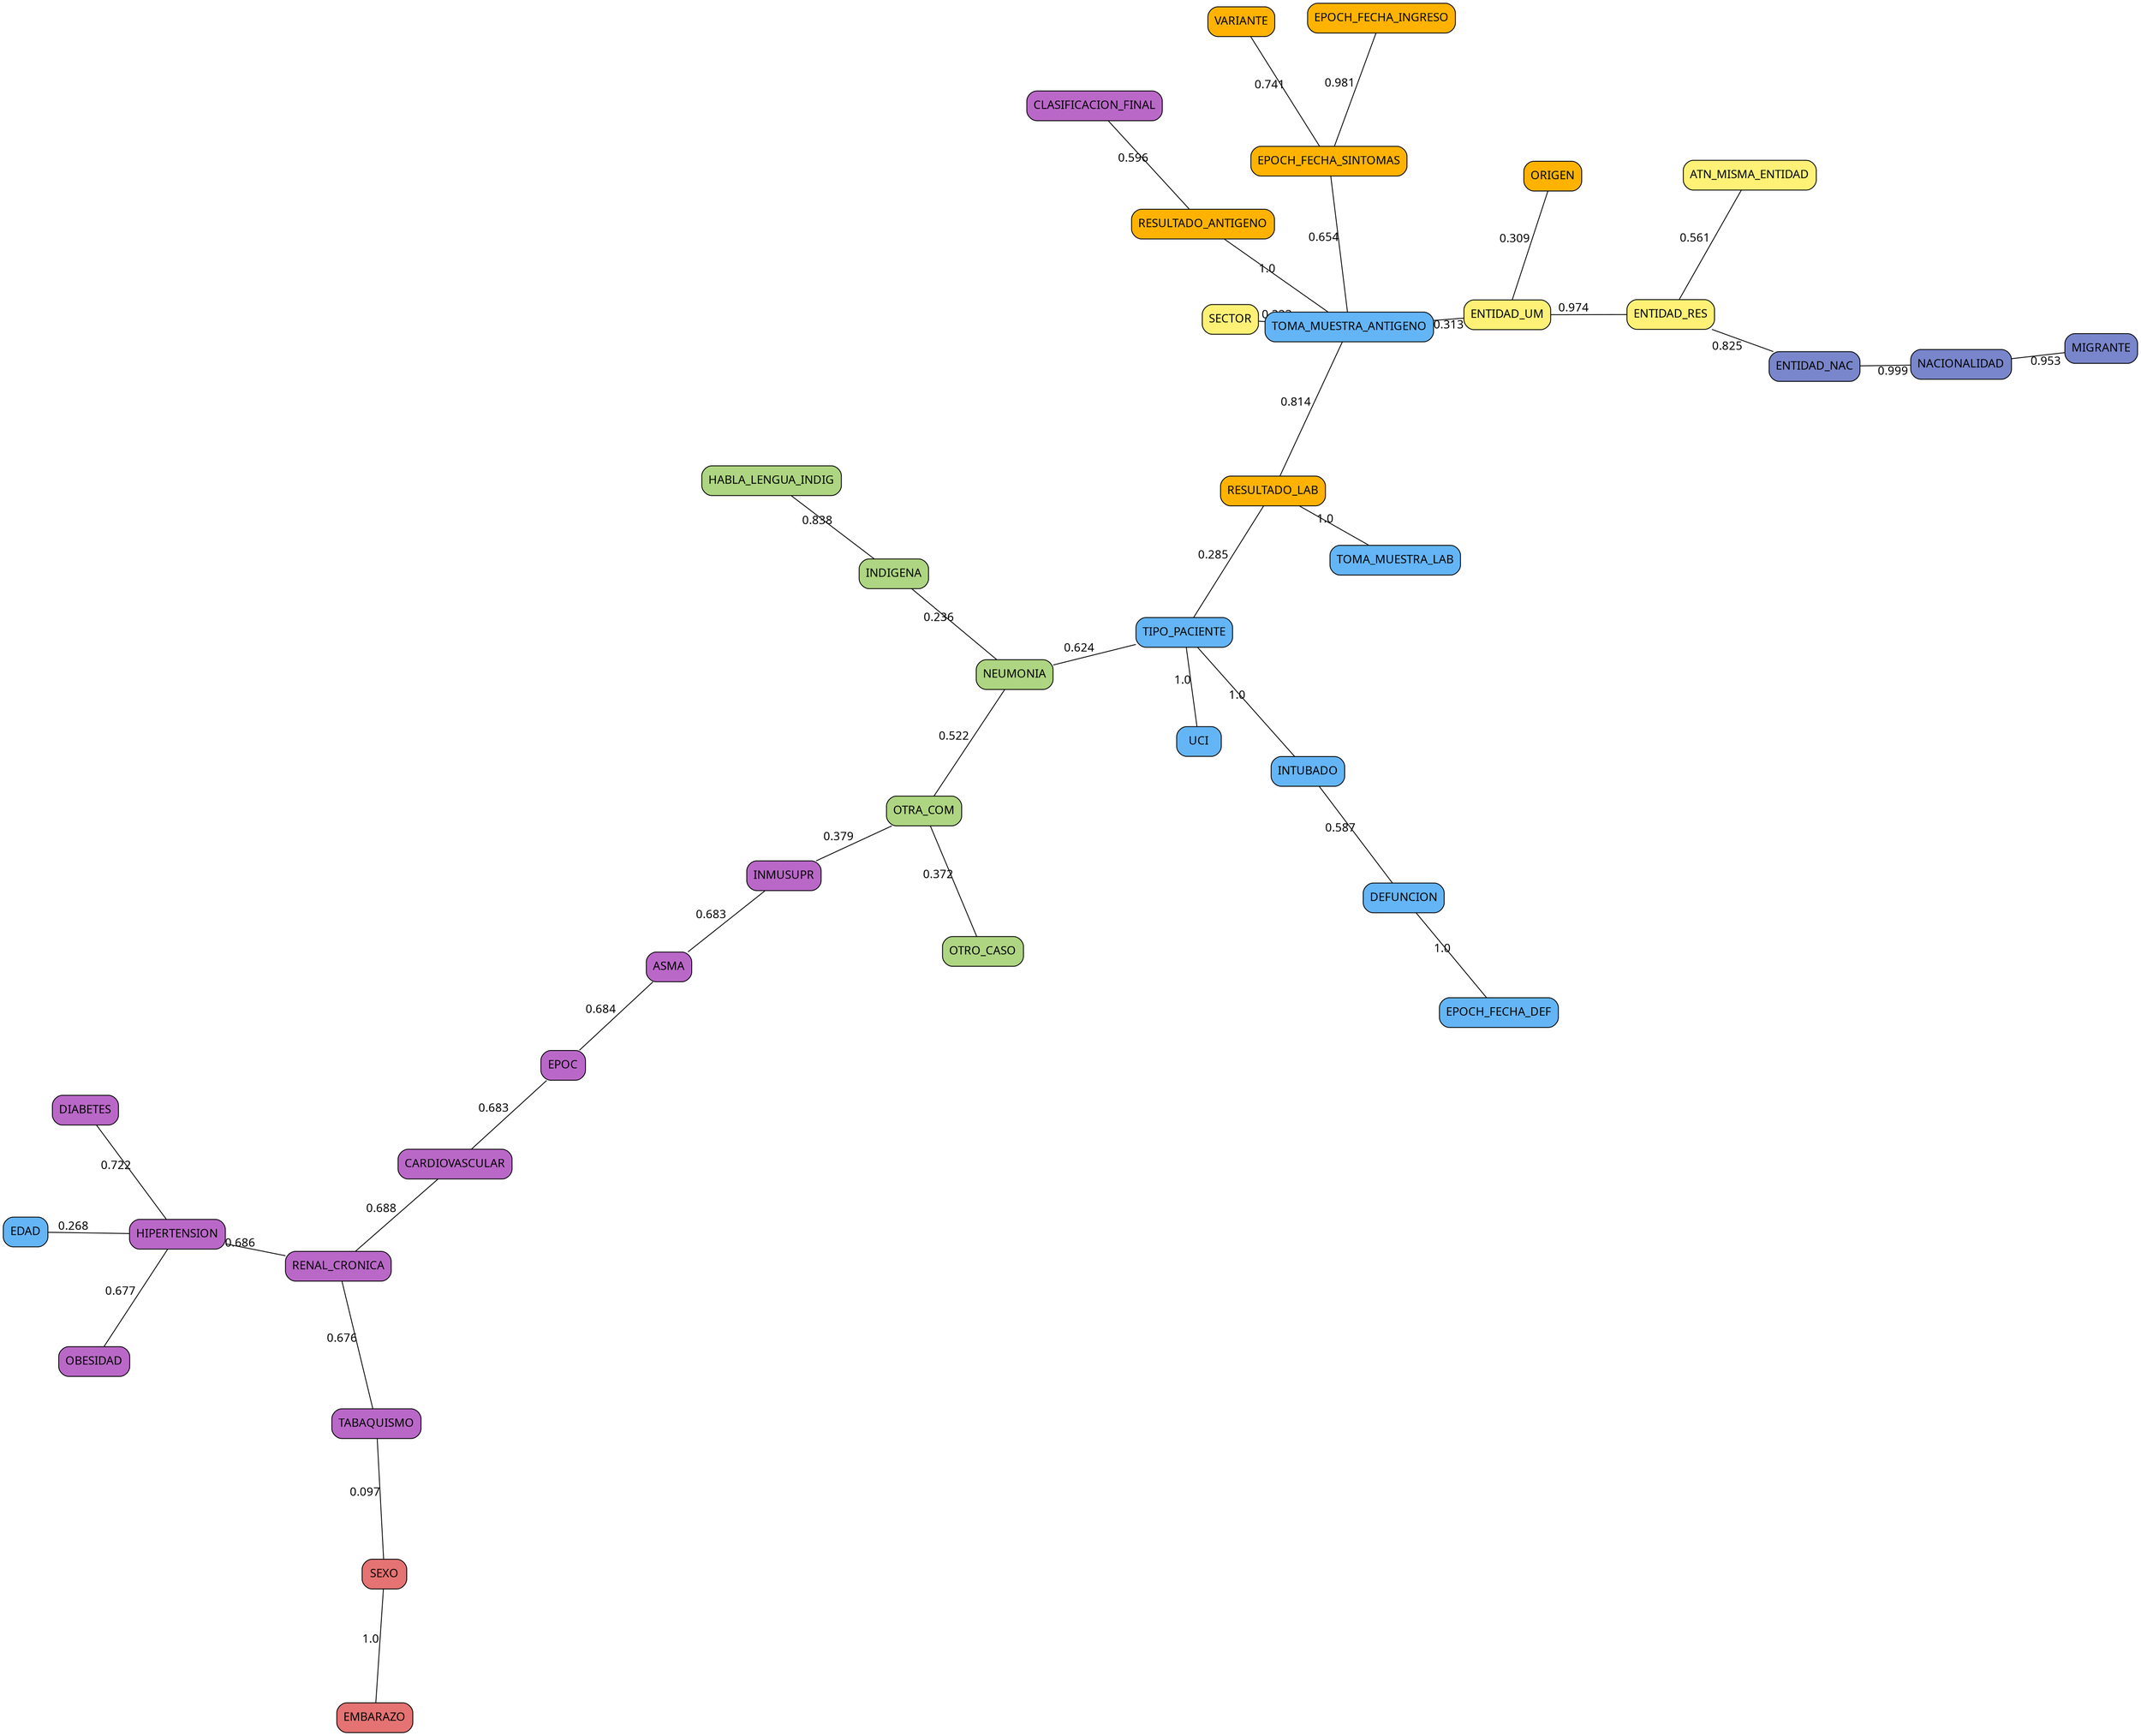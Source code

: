 strict graph  {
node [style="rounded,filled" shape="rect" fontname="IBM Plex Sans"]
edge [fontname="IBM Plex Sans"]
layout="neato"
overlap=f
outputorder=edgesfirst
ASMA [clique=4, fillcolor="#ba68c8"];
ATN_MISMA_ENTIDAD [clique=2, fillcolor="#fff176"];
CARDIOVASCULAR [clique=4, fillcolor="#ba68c8"];
CLASIFICACION_FINAL [clique=4, fillcolor="#ba68c8"];
DEFUNCION [clique=5, fillcolor="#64b5f6"];
DIABETES [clique=4, fillcolor="#ba68c8"];
EDAD [clique=5, fillcolor="#64b5f6"];
EMBARAZO [clique=0, fillcolor="#e57373"];
ENTIDAD_NAC [clique=1, fillcolor="#7986cb"];
ENTIDAD_RES [clique=2, fillcolor="#fff176"];
ENTIDAD_UM [clique=2, fillcolor="#fff176"];
EPOC [clique=4, fillcolor="#ba68c8"];
EPOCH_FECHA_DEF [clique=5, fillcolor="#64b5f6"];
EPOCH_FECHA_INGRESO [clique=6, fillcolor="#ffb300"];
EPOCH_FECHA_SINTOMAS [clique=6, fillcolor="#ffb300"];
HABLA_LENGUA_INDIG [clique=3, fillcolor="#aed581"];
HIPERTENSION [clique=4, fillcolor="#ba68c8"];
INDIGENA [clique=3, fillcolor="#aed581"];
INMUSUPR [clique=4, fillcolor="#ba68c8"];
INTUBADO [clique=5, fillcolor="#64b5f6"];
MIGRANTE [clique=1, fillcolor="#7986cb"];
NACIONALIDAD [clique=1, fillcolor="#7986cb"];
NEUMONIA [clique=3, fillcolor="#aed581"];
OBESIDAD [clique=4, fillcolor="#ba68c8"];
ORIGEN [clique=6, fillcolor="#ffb300"];
OTRA_COM [clique=3, fillcolor="#aed581"];
OTRO_CASO [clique=3, fillcolor="#aed581"];
RENAL_CRONICA [clique=4, fillcolor="#ba68c8"];
RESULTADO_ANTIGENO [clique=6, fillcolor="#ffb300"];
RESULTADO_LAB [clique=6, fillcolor="#ffb300"];
SECTOR [clique=2, fillcolor="#fff176"];
SEXO [clique=0, fillcolor="#e57373"];
TABAQUISMO [clique=4, fillcolor="#ba68c8"];
TIPO_PACIENTE [clique=5, fillcolor="#64b5f6"];
TOMA_MUESTRA_ANTIGENO [clique=5, fillcolor="#64b5f6"];
TOMA_MUESTRA_LAB [clique=5, fillcolor="#64b5f6"];
UCI [clique=5, fillcolor="#64b5f6"];
VARIANTE [clique=6, fillcolor="#ffb300"];
ASMA -- EPOC  [label="0.684", weight="0.684"];
ASMA -- INMUSUPR  [label="0.683", weight="0.683"];
ATN_MISMA_ENTIDAD -- ENTIDAD_RES  [label="0.561", weight="0.561"];
CARDIOVASCULAR -- RENAL_CRONICA  [label="0.688", weight="0.688"];
CARDIOVASCULAR -- EPOC  [label="0.683", weight="0.683"];
CLASIFICACION_FINAL -- RESULTADO_ANTIGENO  [label="0.596", weight="0.596"];
DEFUNCION -- EPOCH_FECHA_DEF  [label="1.0", weight="1.0"];
DEFUNCION -- INTUBADO  [label="0.587", weight="0.587"];
DIABETES -- HIPERTENSION  [label="0.722", weight="0.722"];
EDAD -- HIPERTENSION  [label="0.268", weight="0.268"];
EMBARAZO -- SEXO  [label="1.0", weight="1.0"];
ENTIDAD_NAC -- NACIONALIDAD  [label="0.999", weight="0.999"];
ENTIDAD_NAC -- ENTIDAD_RES  [label="0.825", weight="0.825"];
ENTIDAD_RES -- ENTIDAD_UM  [label="0.974", weight="0.974"];
ENTIDAD_UM -- TOMA_MUESTRA_ANTIGENO  [label="0.313", weight="0.313"];
ENTIDAD_UM -- ORIGEN  [label="0.309", weight="0.309"];
EPOCH_FECHA_INGRESO -- EPOCH_FECHA_SINTOMAS  [label="0.981", weight="0.981"];
EPOCH_FECHA_SINTOMAS -- VARIANTE  [label="0.741", weight="0.741"];
EPOCH_FECHA_SINTOMAS -- TOMA_MUESTRA_ANTIGENO  [label="0.654", weight="0.654"];
HABLA_LENGUA_INDIG -- INDIGENA  [label="0.838", weight="0.838"];
HIPERTENSION -- RENAL_CRONICA  [label="0.686", weight="0.686"];
HIPERTENSION -- OBESIDAD  [label="0.677", weight="0.677"];
INDIGENA -- NEUMONIA  [label="0.236", weight="0.236"];
INMUSUPR -- OTRA_COM  [label="0.379", weight="0.379"];
INTUBADO -- TIPO_PACIENTE  [label="1.0", weight="1.0"];
MIGRANTE -- NACIONALIDAD  [label="0.953", weight="0.953"];
NEUMONIA -- TIPO_PACIENTE  [label="0.624", weight="0.624"];
NEUMONIA -- OTRA_COM  [label="0.522", weight="0.522"];
OTRA_COM -- OTRO_CASO  [label="0.372", weight="0.372"];
RENAL_CRONICA -- TABAQUISMO  [label="0.676", weight="0.676"];
RESULTADO_ANTIGENO -- TOMA_MUESTRA_ANTIGENO  [label="1.0", weight="1.0"];
RESULTADO_LAB -- TOMA_MUESTRA_LAB  [label="1.0", weight="1.0"];
RESULTADO_LAB -- TOMA_MUESTRA_ANTIGENO  [label="0.814", weight="0.814"];
RESULTADO_LAB -- TIPO_PACIENTE  [label="0.285", weight="0.285"];
SECTOR -- TOMA_MUESTRA_ANTIGENO  [label="0.223", weight="0.223"];
SEXO -- TABAQUISMO  [label="0.097", weight="0.097"];
TIPO_PACIENTE -- UCI  [label="1.0", weight="1.0"];
}
